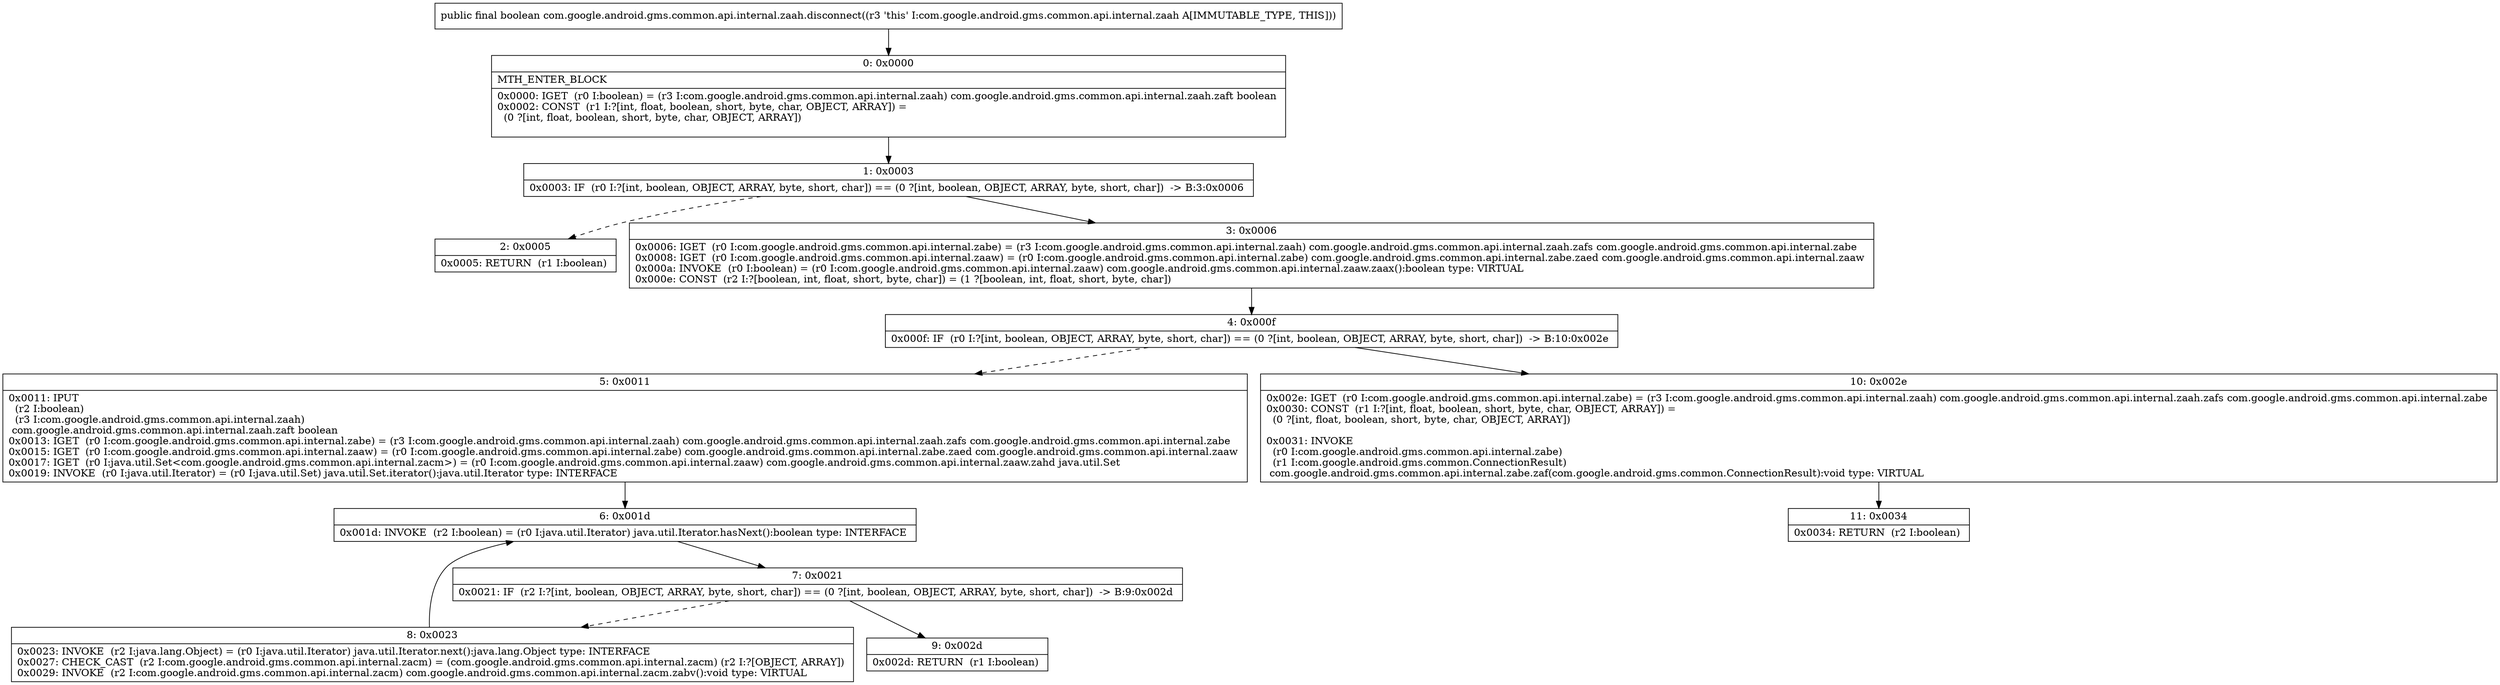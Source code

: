 digraph "CFG forcom.google.android.gms.common.api.internal.zaah.disconnect()Z" {
Node_0 [shape=record,label="{0\:\ 0x0000|MTH_ENTER_BLOCK\l|0x0000: IGET  (r0 I:boolean) = (r3 I:com.google.android.gms.common.api.internal.zaah) com.google.android.gms.common.api.internal.zaah.zaft boolean \l0x0002: CONST  (r1 I:?[int, float, boolean, short, byte, char, OBJECT, ARRAY]) = \l  (0 ?[int, float, boolean, short, byte, char, OBJECT, ARRAY])\l \l}"];
Node_1 [shape=record,label="{1\:\ 0x0003|0x0003: IF  (r0 I:?[int, boolean, OBJECT, ARRAY, byte, short, char]) == (0 ?[int, boolean, OBJECT, ARRAY, byte, short, char])  \-\> B:3:0x0006 \l}"];
Node_2 [shape=record,label="{2\:\ 0x0005|0x0005: RETURN  (r1 I:boolean) \l}"];
Node_3 [shape=record,label="{3\:\ 0x0006|0x0006: IGET  (r0 I:com.google.android.gms.common.api.internal.zabe) = (r3 I:com.google.android.gms.common.api.internal.zaah) com.google.android.gms.common.api.internal.zaah.zafs com.google.android.gms.common.api.internal.zabe \l0x0008: IGET  (r0 I:com.google.android.gms.common.api.internal.zaaw) = (r0 I:com.google.android.gms.common.api.internal.zabe) com.google.android.gms.common.api.internal.zabe.zaed com.google.android.gms.common.api.internal.zaaw \l0x000a: INVOKE  (r0 I:boolean) = (r0 I:com.google.android.gms.common.api.internal.zaaw) com.google.android.gms.common.api.internal.zaaw.zaax():boolean type: VIRTUAL \l0x000e: CONST  (r2 I:?[boolean, int, float, short, byte, char]) = (1 ?[boolean, int, float, short, byte, char]) \l}"];
Node_4 [shape=record,label="{4\:\ 0x000f|0x000f: IF  (r0 I:?[int, boolean, OBJECT, ARRAY, byte, short, char]) == (0 ?[int, boolean, OBJECT, ARRAY, byte, short, char])  \-\> B:10:0x002e \l}"];
Node_5 [shape=record,label="{5\:\ 0x0011|0x0011: IPUT  \l  (r2 I:boolean)\l  (r3 I:com.google.android.gms.common.api.internal.zaah)\l com.google.android.gms.common.api.internal.zaah.zaft boolean \l0x0013: IGET  (r0 I:com.google.android.gms.common.api.internal.zabe) = (r3 I:com.google.android.gms.common.api.internal.zaah) com.google.android.gms.common.api.internal.zaah.zafs com.google.android.gms.common.api.internal.zabe \l0x0015: IGET  (r0 I:com.google.android.gms.common.api.internal.zaaw) = (r0 I:com.google.android.gms.common.api.internal.zabe) com.google.android.gms.common.api.internal.zabe.zaed com.google.android.gms.common.api.internal.zaaw \l0x0017: IGET  (r0 I:java.util.Set\<com.google.android.gms.common.api.internal.zacm\>) = (r0 I:com.google.android.gms.common.api.internal.zaaw) com.google.android.gms.common.api.internal.zaaw.zahd java.util.Set \l0x0019: INVOKE  (r0 I:java.util.Iterator) = (r0 I:java.util.Set) java.util.Set.iterator():java.util.Iterator type: INTERFACE \l}"];
Node_6 [shape=record,label="{6\:\ 0x001d|0x001d: INVOKE  (r2 I:boolean) = (r0 I:java.util.Iterator) java.util.Iterator.hasNext():boolean type: INTERFACE \l}"];
Node_7 [shape=record,label="{7\:\ 0x0021|0x0021: IF  (r2 I:?[int, boolean, OBJECT, ARRAY, byte, short, char]) == (0 ?[int, boolean, OBJECT, ARRAY, byte, short, char])  \-\> B:9:0x002d \l}"];
Node_8 [shape=record,label="{8\:\ 0x0023|0x0023: INVOKE  (r2 I:java.lang.Object) = (r0 I:java.util.Iterator) java.util.Iterator.next():java.lang.Object type: INTERFACE \l0x0027: CHECK_CAST  (r2 I:com.google.android.gms.common.api.internal.zacm) = (com.google.android.gms.common.api.internal.zacm) (r2 I:?[OBJECT, ARRAY]) \l0x0029: INVOKE  (r2 I:com.google.android.gms.common.api.internal.zacm) com.google.android.gms.common.api.internal.zacm.zabv():void type: VIRTUAL \l}"];
Node_9 [shape=record,label="{9\:\ 0x002d|0x002d: RETURN  (r1 I:boolean) \l}"];
Node_10 [shape=record,label="{10\:\ 0x002e|0x002e: IGET  (r0 I:com.google.android.gms.common.api.internal.zabe) = (r3 I:com.google.android.gms.common.api.internal.zaah) com.google.android.gms.common.api.internal.zaah.zafs com.google.android.gms.common.api.internal.zabe \l0x0030: CONST  (r1 I:?[int, float, boolean, short, byte, char, OBJECT, ARRAY]) = \l  (0 ?[int, float, boolean, short, byte, char, OBJECT, ARRAY])\l \l0x0031: INVOKE  \l  (r0 I:com.google.android.gms.common.api.internal.zabe)\l  (r1 I:com.google.android.gms.common.ConnectionResult)\l com.google.android.gms.common.api.internal.zabe.zaf(com.google.android.gms.common.ConnectionResult):void type: VIRTUAL \l}"];
Node_11 [shape=record,label="{11\:\ 0x0034|0x0034: RETURN  (r2 I:boolean) \l}"];
MethodNode[shape=record,label="{public final boolean com.google.android.gms.common.api.internal.zaah.disconnect((r3 'this' I:com.google.android.gms.common.api.internal.zaah A[IMMUTABLE_TYPE, THIS])) }"];
MethodNode -> Node_0;
Node_0 -> Node_1;
Node_1 -> Node_2[style=dashed];
Node_1 -> Node_3;
Node_3 -> Node_4;
Node_4 -> Node_5[style=dashed];
Node_4 -> Node_10;
Node_5 -> Node_6;
Node_6 -> Node_7;
Node_7 -> Node_8[style=dashed];
Node_7 -> Node_9;
Node_8 -> Node_6;
Node_10 -> Node_11;
}

